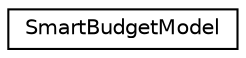 digraph "Graphical Class Hierarchy"
{
 // LATEX_PDF_SIZE
  edge [fontname="Helvetica",fontsize="10",labelfontname="Helvetica",labelfontsize="10"];
  node [fontname="Helvetica",fontsize="10",shape=record];
  rankdir="LR";
  Node0 [label="SmartBudgetModel",height=0.2,width=0.4,color="black", fillcolor="white", style="filled",URL="$classSmartBudgetModel.html",tooltip=" "];
}
